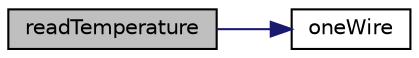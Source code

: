 digraph "readTemperature"
{
 // LATEX_PDF_SIZE
  bgcolor="transparent";
  edge [fontname="Helvetica",fontsize="10",labelfontname="Helvetica",labelfontsize="10"];
  node [fontname="Helvetica",fontsize="10",shape=record];
  rankdir="LR";
  Node1 [label="readTemperature",height=0.2,width=0.4,color="black", fillcolor="grey75", style="filled", fontcolor="black",tooltip="Read the temperature."];
  Node1 -> Node2 [color="midnightblue",fontsize="10",style="solid",fontname="Helvetica"];
  Node2 [label="oneWire",height=0.2,width=0.4,color="black",URL="$Mk2__3phase__RFdatalog__temp_8ino.html#ad462970b50df0943a9f36f1dcb49a9ee",tooltip=" "];
}
